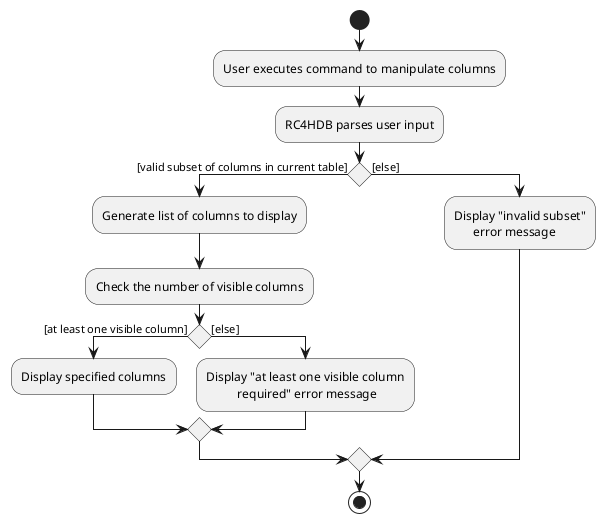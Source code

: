 @startuml
start
:User executes command to manipulate columns;
:RC4HDB parses user input;

'Since the beta syntax does not support placing the condition outside the
'diamond we place it as the true branch instead.

if () then ([valid subset of columns in current table])
    :Generate list of columns to display;
    :Check the number of visible columns;
    if () then ([at least one visible column])
    :Display specified columns;
    else ([else])
    :Display "at least one visible column
              required" error message;
    endif
else ([else])
    :Display "invalid subset"
          error message;
endif
stop
@enduml
